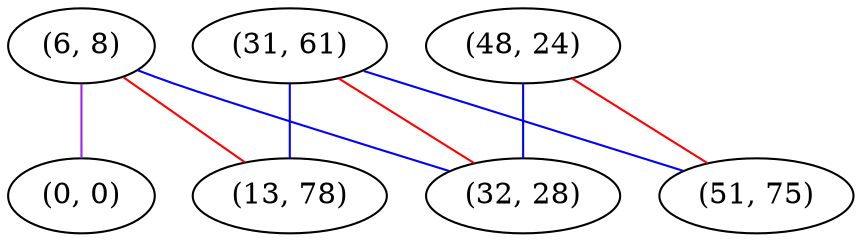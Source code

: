 graph "" {
"(31, 61)";
"(6, 8)";
"(13, 78)";
"(0, 0)";
"(48, 24)";
"(51, 75)";
"(32, 28)";
"(31, 61)" -- "(13, 78)"  [color=blue, key=0, weight=3];
"(31, 61)" -- "(51, 75)"  [color=blue, key=0, weight=3];
"(31, 61)" -- "(32, 28)"  [color=red, key=0, weight=1];
"(6, 8)" -- "(13, 78)"  [color=red, key=0, weight=1];
"(6, 8)" -- "(0, 0)"  [color=purple, key=0, weight=4];
"(6, 8)" -- "(32, 28)"  [color=blue, key=0, weight=3];
"(48, 24)" -- "(51, 75)"  [color=red, key=0, weight=1];
"(48, 24)" -- "(32, 28)"  [color=blue, key=0, weight=3];
}
